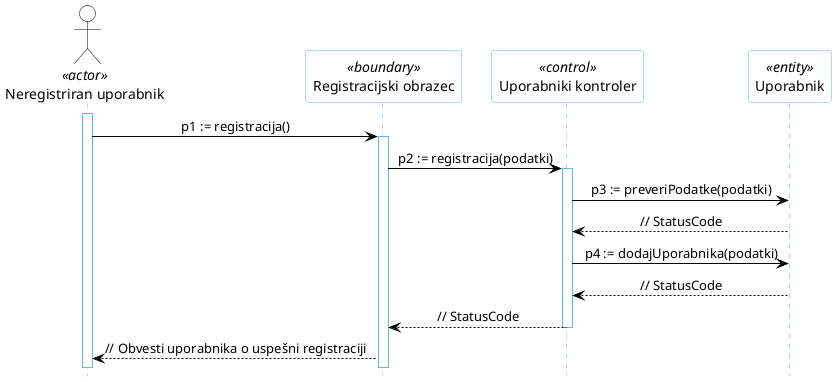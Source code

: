 @startuml
hide footbox

skinparam backgroundcolor transparent
skinparam defaultTextAlignment center
skinparam actorBorderColor black
skinparam actorBackgroundColor white
skinparam arrowColor black  
skinparam sequenceLifeLineBorderColor #5FB8EC
skinparam sequenceParticipantBorderColor #5FB8EC
skinparam sequenceParticipantBackgroundColor white

actor "Neregistriran uporabnik" AS U1 <<actor>>

participant "Registracijski obrazec" as R5 <<boundary>>
participant "Uporabniki kontroler" as R2 <<control>>
participant "Uporabnik" as R4 <<entity>>

activate U1
U1 -> R5: p1 := registracija()
activate R5
R5 -> R2: p2 := registracija(podatki)
activate R2
R2 -> R4: p3 := preveriPodatke(podatki)
R4 --> R2: // StatusCode
R2 -> R4: p4 := dodajUporabnika(podatki)
R4 --> R2: // StatusCode
R2 --> R5: // StatusCode
deactivate R2
R5 --> U1: // Obvesti uporabnika o uspešni registraciji
@enduml